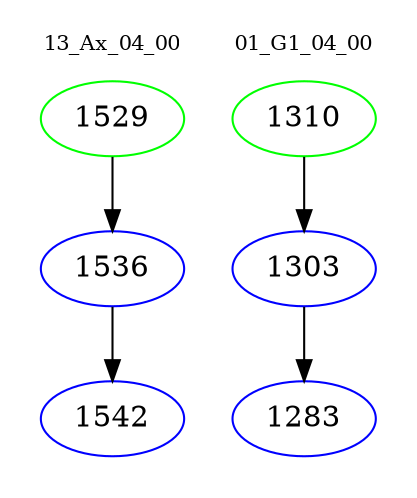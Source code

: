 digraph{
subgraph cluster_0 {
color = white
label = "13_Ax_04_00";
fontsize=10;
T0_1529 [label="1529", color="green"]
T0_1529 -> T0_1536 [color="black"]
T0_1536 [label="1536", color="blue"]
T0_1536 -> T0_1542 [color="black"]
T0_1542 [label="1542", color="blue"]
}
subgraph cluster_1 {
color = white
label = "01_G1_04_00";
fontsize=10;
T1_1310 [label="1310", color="green"]
T1_1310 -> T1_1303 [color="black"]
T1_1303 [label="1303", color="blue"]
T1_1303 -> T1_1283 [color="black"]
T1_1283 [label="1283", color="blue"]
}
}
